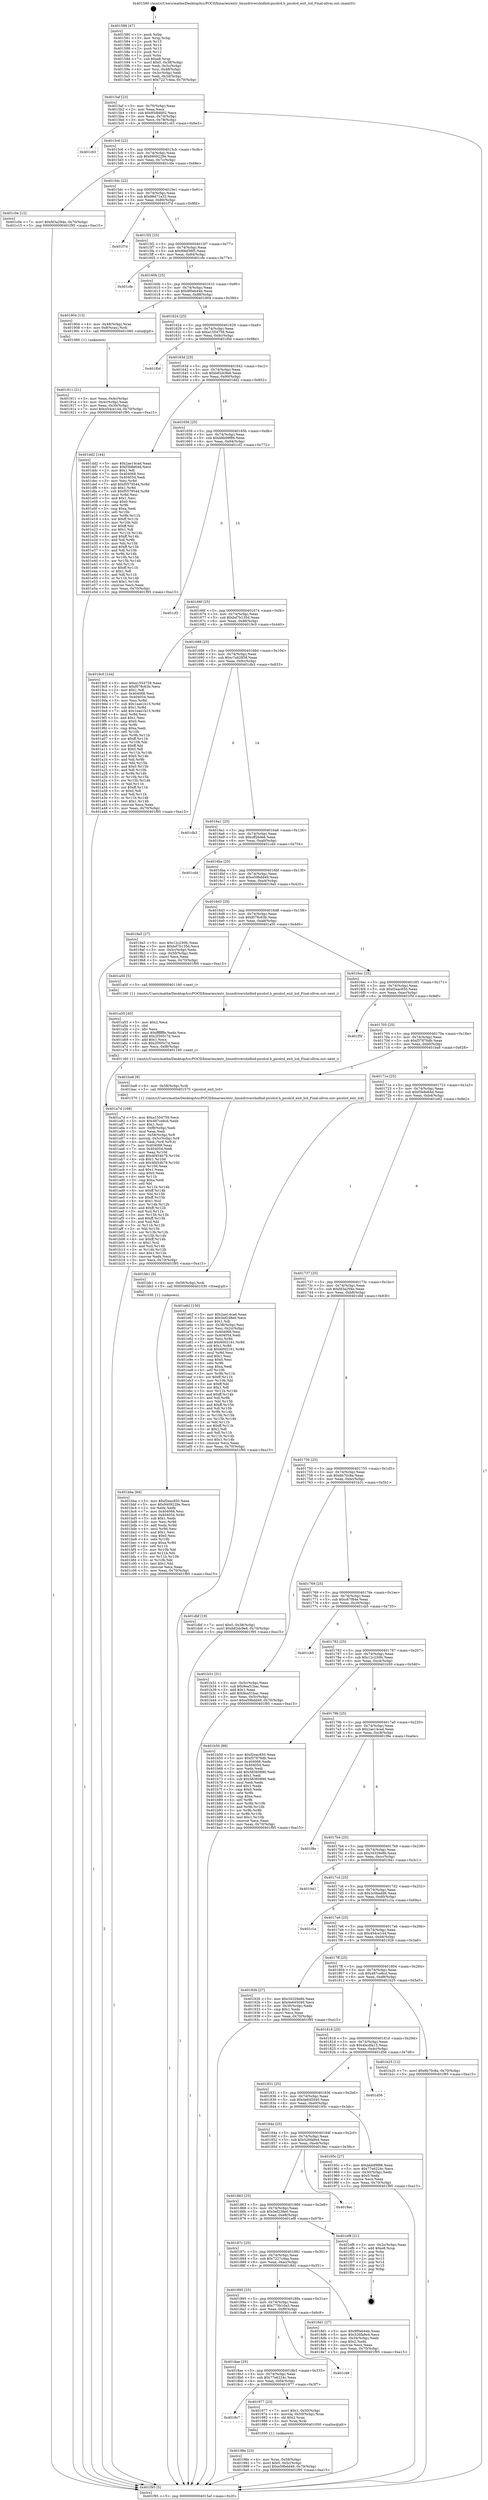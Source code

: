 digraph "0x401580" {
  label = "0x401580 (/mnt/c/Users/mathe/Desktop/tcc/POCII/binaries/extr_linuxdrivershidhid-picolcd.h_picolcd_exit_lcd_Final-ollvm.out::main(0))"
  labelloc = "t"
  node[shape=record]

  Entry [label="",width=0.3,height=0.3,shape=circle,fillcolor=black,style=filled]
  "0x4015af" [label="{
     0x4015af [23]\l
     | [instrs]\l
     &nbsp;&nbsp;0x4015af \<+3\>: mov -0x70(%rbp),%eax\l
     &nbsp;&nbsp;0x4015b2 \<+2\>: mov %eax,%ecx\l
     &nbsp;&nbsp;0x4015b4 \<+6\>: sub $0x85dbfd02,%ecx\l
     &nbsp;&nbsp;0x4015ba \<+3\>: mov %eax,-0x74(%rbp)\l
     &nbsp;&nbsp;0x4015bd \<+3\>: mov %ecx,-0x78(%rbp)\l
     &nbsp;&nbsp;0x4015c0 \<+6\>: je 0000000000401c63 \<main+0x6e3\>\l
  }"]
  "0x401c63" [label="{
     0x401c63\l
  }", style=dashed]
  "0x4015c6" [label="{
     0x4015c6 [22]\l
     | [instrs]\l
     &nbsp;&nbsp;0x4015c6 \<+5\>: jmp 00000000004015cb \<main+0x4b\>\l
     &nbsp;&nbsp;0x4015cb \<+3\>: mov -0x74(%rbp),%eax\l
     &nbsp;&nbsp;0x4015ce \<+5\>: sub $0x9409229e,%eax\l
     &nbsp;&nbsp;0x4015d3 \<+3\>: mov %eax,-0x7c(%rbp)\l
     &nbsp;&nbsp;0x4015d6 \<+6\>: je 0000000000401c0e \<main+0x68e\>\l
  }"]
  Exit [label="",width=0.3,height=0.3,shape=circle,fillcolor=black,style=filled,peripheries=2]
  "0x401c0e" [label="{
     0x401c0e [12]\l
     | [instrs]\l
     &nbsp;&nbsp;0x401c0e \<+7\>: movl $0xfd3a294e,-0x70(%rbp)\l
     &nbsp;&nbsp;0x401c15 \<+5\>: jmp 0000000000401f95 \<main+0xa15\>\l
  }"]
  "0x4015dc" [label="{
     0x4015dc [22]\l
     | [instrs]\l
     &nbsp;&nbsp;0x4015dc \<+5\>: jmp 00000000004015e1 \<main+0x61\>\l
     &nbsp;&nbsp;0x4015e1 \<+3\>: mov -0x74(%rbp),%eax\l
     &nbsp;&nbsp;0x4015e4 \<+5\>: sub $0x98d71a33,%eax\l
     &nbsp;&nbsp;0x4015e9 \<+3\>: mov %eax,-0x80(%rbp)\l
     &nbsp;&nbsp;0x4015ec \<+6\>: je 0000000000401f7d \<main+0x9fd\>\l
  }"]
  "0x401bba" [label="{
     0x401bba [84]\l
     | [instrs]\l
     &nbsp;&nbsp;0x401bba \<+5\>: mov $0xf2eac850,%eax\l
     &nbsp;&nbsp;0x401bbf \<+5\>: mov $0x9409229e,%ecx\l
     &nbsp;&nbsp;0x401bc4 \<+2\>: xor %edx,%edx\l
     &nbsp;&nbsp;0x401bc6 \<+7\>: mov 0x404068,%esi\l
     &nbsp;&nbsp;0x401bcd \<+8\>: mov 0x404054,%r8d\l
     &nbsp;&nbsp;0x401bd5 \<+3\>: sub $0x1,%edx\l
     &nbsp;&nbsp;0x401bd8 \<+3\>: mov %esi,%r9d\l
     &nbsp;&nbsp;0x401bdb \<+3\>: add %edx,%r9d\l
     &nbsp;&nbsp;0x401bde \<+4\>: imul %r9d,%esi\l
     &nbsp;&nbsp;0x401be2 \<+3\>: and $0x1,%esi\l
     &nbsp;&nbsp;0x401be5 \<+3\>: cmp $0x0,%esi\l
     &nbsp;&nbsp;0x401be8 \<+4\>: sete %r10b\l
     &nbsp;&nbsp;0x401bec \<+4\>: cmp $0xa,%r8d\l
     &nbsp;&nbsp;0x401bf0 \<+4\>: setl %r11b\l
     &nbsp;&nbsp;0x401bf4 \<+3\>: mov %r10b,%bl\l
     &nbsp;&nbsp;0x401bf7 \<+3\>: and %r11b,%bl\l
     &nbsp;&nbsp;0x401bfa \<+3\>: xor %r11b,%r10b\l
     &nbsp;&nbsp;0x401bfd \<+3\>: or %r10b,%bl\l
     &nbsp;&nbsp;0x401c00 \<+3\>: test $0x1,%bl\l
     &nbsp;&nbsp;0x401c03 \<+3\>: cmovne %ecx,%eax\l
     &nbsp;&nbsp;0x401c06 \<+3\>: mov %eax,-0x70(%rbp)\l
     &nbsp;&nbsp;0x401c09 \<+5\>: jmp 0000000000401f95 \<main+0xa15\>\l
  }"]
  "0x401f7d" [label="{
     0x401f7d\l
  }", style=dashed]
  "0x4015f2" [label="{
     0x4015f2 [25]\l
     | [instrs]\l
     &nbsp;&nbsp;0x4015f2 \<+5\>: jmp 00000000004015f7 \<main+0x77\>\l
     &nbsp;&nbsp;0x4015f7 \<+3\>: mov -0x74(%rbp),%eax\l
     &nbsp;&nbsp;0x4015fa \<+5\>: sub $0x99ef36f5,%eax\l
     &nbsp;&nbsp;0x4015ff \<+6\>: mov %eax,-0x84(%rbp)\l
     &nbsp;&nbsp;0x401605 \<+6\>: je 0000000000401cfe \<main+0x77e\>\l
  }"]
  "0x401bb1" [label="{
     0x401bb1 [9]\l
     | [instrs]\l
     &nbsp;&nbsp;0x401bb1 \<+4\>: mov -0x58(%rbp),%rdi\l
     &nbsp;&nbsp;0x401bb5 \<+5\>: call 0000000000401030 \<free@plt\>\l
     | [calls]\l
     &nbsp;&nbsp;0x401030 \{1\} (unknown)\l
  }"]
  "0x401cfe" [label="{
     0x401cfe\l
  }", style=dashed]
  "0x40160b" [label="{
     0x40160b [25]\l
     | [instrs]\l
     &nbsp;&nbsp;0x40160b \<+5\>: jmp 0000000000401610 \<main+0x90\>\l
     &nbsp;&nbsp;0x401610 \<+3\>: mov -0x74(%rbp),%eax\l
     &nbsp;&nbsp;0x401613 \<+5\>: sub $0x9f0eb44b,%eax\l
     &nbsp;&nbsp;0x401618 \<+6\>: mov %eax,-0x88(%rbp)\l
     &nbsp;&nbsp;0x40161e \<+6\>: je 0000000000401904 \<main+0x384\>\l
  }"]
  "0x401a7d" [label="{
     0x401a7d [168]\l
     | [instrs]\l
     &nbsp;&nbsp;0x401a7d \<+5\>: mov $0xa1554759,%ecx\l
     &nbsp;&nbsp;0x401a82 \<+5\>: mov $0x487ce8cd,%edx\l
     &nbsp;&nbsp;0x401a87 \<+3\>: mov $0x1,%sil\l
     &nbsp;&nbsp;0x401a8a \<+6\>: mov -0xf8(%rbp),%edi\l
     &nbsp;&nbsp;0x401a90 \<+3\>: imul %eax,%edi\l
     &nbsp;&nbsp;0x401a93 \<+4\>: mov -0x58(%rbp),%r8\l
     &nbsp;&nbsp;0x401a97 \<+4\>: movslq -0x5c(%rbp),%r9\l
     &nbsp;&nbsp;0x401a9b \<+4\>: mov %edi,(%r8,%r9,4)\l
     &nbsp;&nbsp;0x401a9f \<+7\>: mov 0x404068,%eax\l
     &nbsp;&nbsp;0x401aa6 \<+7\>: mov 0x404054,%edi\l
     &nbsp;&nbsp;0x401aad \<+3\>: mov %eax,%r10d\l
     &nbsp;&nbsp;0x401ab0 \<+7\>: add $0x4f454b79,%r10d\l
     &nbsp;&nbsp;0x401ab7 \<+4\>: sub $0x1,%r10d\l
     &nbsp;&nbsp;0x401abb \<+7\>: sub $0x4f454b79,%r10d\l
     &nbsp;&nbsp;0x401ac2 \<+4\>: imul %r10d,%eax\l
     &nbsp;&nbsp;0x401ac6 \<+3\>: and $0x1,%eax\l
     &nbsp;&nbsp;0x401ac9 \<+3\>: cmp $0x0,%eax\l
     &nbsp;&nbsp;0x401acc \<+4\>: sete %r11b\l
     &nbsp;&nbsp;0x401ad0 \<+3\>: cmp $0xa,%edi\l
     &nbsp;&nbsp;0x401ad3 \<+3\>: setl %bl\l
     &nbsp;&nbsp;0x401ad6 \<+3\>: mov %r11b,%r14b\l
     &nbsp;&nbsp;0x401ad9 \<+4\>: xor $0xff,%r14b\l
     &nbsp;&nbsp;0x401add \<+3\>: mov %bl,%r15b\l
     &nbsp;&nbsp;0x401ae0 \<+4\>: xor $0xff,%r15b\l
     &nbsp;&nbsp;0x401ae4 \<+4\>: xor $0x1,%sil\l
     &nbsp;&nbsp;0x401ae8 \<+3\>: mov %r14b,%r12b\l
     &nbsp;&nbsp;0x401aeb \<+4\>: and $0xff,%r12b\l
     &nbsp;&nbsp;0x401aef \<+3\>: and %sil,%r11b\l
     &nbsp;&nbsp;0x401af2 \<+3\>: mov %r15b,%r13b\l
     &nbsp;&nbsp;0x401af5 \<+4\>: and $0xff,%r13b\l
     &nbsp;&nbsp;0x401af9 \<+3\>: and %sil,%bl\l
     &nbsp;&nbsp;0x401afc \<+3\>: or %r11b,%r12b\l
     &nbsp;&nbsp;0x401aff \<+3\>: or %bl,%r13b\l
     &nbsp;&nbsp;0x401b02 \<+3\>: xor %r13b,%r12b\l
     &nbsp;&nbsp;0x401b05 \<+3\>: or %r15b,%r14b\l
     &nbsp;&nbsp;0x401b08 \<+4\>: xor $0xff,%r14b\l
     &nbsp;&nbsp;0x401b0c \<+4\>: or $0x1,%sil\l
     &nbsp;&nbsp;0x401b10 \<+3\>: and %sil,%r14b\l
     &nbsp;&nbsp;0x401b13 \<+3\>: or %r14b,%r12b\l
     &nbsp;&nbsp;0x401b16 \<+4\>: test $0x1,%r12b\l
     &nbsp;&nbsp;0x401b1a \<+3\>: cmovne %edx,%ecx\l
     &nbsp;&nbsp;0x401b1d \<+3\>: mov %ecx,-0x70(%rbp)\l
     &nbsp;&nbsp;0x401b20 \<+5\>: jmp 0000000000401f95 \<main+0xa15\>\l
  }"]
  "0x401904" [label="{
     0x401904 [13]\l
     | [instrs]\l
     &nbsp;&nbsp;0x401904 \<+4\>: mov -0x48(%rbp),%rax\l
     &nbsp;&nbsp;0x401908 \<+4\>: mov 0x8(%rax),%rdi\l
     &nbsp;&nbsp;0x40190c \<+5\>: call 0000000000401060 \<atoi@plt\>\l
     | [calls]\l
     &nbsp;&nbsp;0x401060 \{1\} (unknown)\l
  }"]
  "0x401624" [label="{
     0x401624 [25]\l
     | [instrs]\l
     &nbsp;&nbsp;0x401624 \<+5\>: jmp 0000000000401629 \<main+0xa9\>\l
     &nbsp;&nbsp;0x401629 \<+3\>: mov -0x74(%rbp),%eax\l
     &nbsp;&nbsp;0x40162c \<+5\>: sub $0xa1554759,%eax\l
     &nbsp;&nbsp;0x401631 \<+6\>: mov %eax,-0x8c(%rbp)\l
     &nbsp;&nbsp;0x401637 \<+6\>: je 0000000000401f0d \<main+0x98d\>\l
  }"]
  "0x401a55" [label="{
     0x401a55 [40]\l
     | [instrs]\l
     &nbsp;&nbsp;0x401a55 \<+5\>: mov $0x2,%ecx\l
     &nbsp;&nbsp;0x401a5a \<+1\>: cltd\l
     &nbsp;&nbsp;0x401a5b \<+2\>: idiv %ecx\l
     &nbsp;&nbsp;0x401a5d \<+6\>: imul $0xfffffffe,%edx,%ecx\l
     &nbsp;&nbsp;0x401a63 \<+6\>: add $0x2f305c7d,%ecx\l
     &nbsp;&nbsp;0x401a69 \<+3\>: add $0x1,%ecx\l
     &nbsp;&nbsp;0x401a6c \<+6\>: sub $0x2f305c7d,%ecx\l
     &nbsp;&nbsp;0x401a72 \<+6\>: mov %ecx,-0xf8(%rbp)\l
     &nbsp;&nbsp;0x401a78 \<+5\>: call 0000000000401160 \<next_i\>\l
     | [calls]\l
     &nbsp;&nbsp;0x401160 \{1\} (/mnt/c/Users/mathe/Desktop/tcc/POCII/binaries/extr_linuxdrivershidhid-picolcd.h_picolcd_exit_lcd_Final-ollvm.out::next_i)\l
  }"]
  "0x401f0d" [label="{
     0x401f0d\l
  }", style=dashed]
  "0x40163d" [label="{
     0x40163d [25]\l
     | [instrs]\l
     &nbsp;&nbsp;0x40163d \<+5\>: jmp 0000000000401642 \<main+0xc2\>\l
     &nbsp;&nbsp;0x401642 \<+3\>: mov -0x74(%rbp),%eax\l
     &nbsp;&nbsp;0x401645 \<+5\>: sub $0xb82dc9e6,%eax\l
     &nbsp;&nbsp;0x40164a \<+6\>: mov %eax,-0x90(%rbp)\l
     &nbsp;&nbsp;0x401650 \<+6\>: je 0000000000401dd2 \<main+0x852\>\l
  }"]
  "0x40198e" [label="{
     0x40198e [23]\l
     | [instrs]\l
     &nbsp;&nbsp;0x40198e \<+4\>: mov %rax,-0x58(%rbp)\l
     &nbsp;&nbsp;0x401992 \<+7\>: movl $0x0,-0x5c(%rbp)\l
     &nbsp;&nbsp;0x401999 \<+7\>: movl $0xe59bdd49,-0x70(%rbp)\l
     &nbsp;&nbsp;0x4019a0 \<+5\>: jmp 0000000000401f95 \<main+0xa15\>\l
  }"]
  "0x401dd2" [label="{
     0x401dd2 [144]\l
     | [instrs]\l
     &nbsp;&nbsp;0x401dd2 \<+5\>: mov $0x2ae14cad,%eax\l
     &nbsp;&nbsp;0x401dd7 \<+5\>: mov $0xf3b8e64d,%ecx\l
     &nbsp;&nbsp;0x401ddc \<+2\>: mov $0x1,%dl\l
     &nbsp;&nbsp;0x401dde \<+7\>: mov 0x404068,%esi\l
     &nbsp;&nbsp;0x401de5 \<+7\>: mov 0x404054,%edi\l
     &nbsp;&nbsp;0x401dec \<+3\>: mov %esi,%r8d\l
     &nbsp;&nbsp;0x401def \<+7\>: add $0xf5579544,%r8d\l
     &nbsp;&nbsp;0x401df6 \<+4\>: sub $0x1,%r8d\l
     &nbsp;&nbsp;0x401dfa \<+7\>: sub $0xf5579544,%r8d\l
     &nbsp;&nbsp;0x401e01 \<+4\>: imul %r8d,%esi\l
     &nbsp;&nbsp;0x401e05 \<+3\>: and $0x1,%esi\l
     &nbsp;&nbsp;0x401e08 \<+3\>: cmp $0x0,%esi\l
     &nbsp;&nbsp;0x401e0b \<+4\>: sete %r9b\l
     &nbsp;&nbsp;0x401e0f \<+3\>: cmp $0xa,%edi\l
     &nbsp;&nbsp;0x401e12 \<+4\>: setl %r10b\l
     &nbsp;&nbsp;0x401e16 \<+3\>: mov %r9b,%r11b\l
     &nbsp;&nbsp;0x401e19 \<+4\>: xor $0xff,%r11b\l
     &nbsp;&nbsp;0x401e1d \<+3\>: mov %r10b,%bl\l
     &nbsp;&nbsp;0x401e20 \<+3\>: xor $0xff,%bl\l
     &nbsp;&nbsp;0x401e23 \<+3\>: xor $0x1,%dl\l
     &nbsp;&nbsp;0x401e26 \<+3\>: mov %r11b,%r14b\l
     &nbsp;&nbsp;0x401e29 \<+4\>: and $0xff,%r14b\l
     &nbsp;&nbsp;0x401e2d \<+3\>: and %dl,%r9b\l
     &nbsp;&nbsp;0x401e30 \<+3\>: mov %bl,%r15b\l
     &nbsp;&nbsp;0x401e33 \<+4\>: and $0xff,%r15b\l
     &nbsp;&nbsp;0x401e37 \<+3\>: and %dl,%r10b\l
     &nbsp;&nbsp;0x401e3a \<+3\>: or %r9b,%r14b\l
     &nbsp;&nbsp;0x401e3d \<+3\>: or %r10b,%r15b\l
     &nbsp;&nbsp;0x401e40 \<+3\>: xor %r15b,%r14b\l
     &nbsp;&nbsp;0x401e43 \<+3\>: or %bl,%r11b\l
     &nbsp;&nbsp;0x401e46 \<+4\>: xor $0xff,%r11b\l
     &nbsp;&nbsp;0x401e4a \<+3\>: or $0x1,%dl\l
     &nbsp;&nbsp;0x401e4d \<+3\>: and %dl,%r11b\l
     &nbsp;&nbsp;0x401e50 \<+3\>: or %r11b,%r14b\l
     &nbsp;&nbsp;0x401e53 \<+4\>: test $0x1,%r14b\l
     &nbsp;&nbsp;0x401e57 \<+3\>: cmovne %ecx,%eax\l
     &nbsp;&nbsp;0x401e5a \<+3\>: mov %eax,-0x70(%rbp)\l
     &nbsp;&nbsp;0x401e5d \<+5\>: jmp 0000000000401f95 \<main+0xa15\>\l
  }"]
  "0x401656" [label="{
     0x401656 [25]\l
     | [instrs]\l
     &nbsp;&nbsp;0x401656 \<+5\>: jmp 000000000040165b \<main+0xdb\>\l
     &nbsp;&nbsp;0x40165b \<+3\>: mov -0x74(%rbp),%eax\l
     &nbsp;&nbsp;0x40165e \<+5\>: sub $0xbbb99f86,%eax\l
     &nbsp;&nbsp;0x401663 \<+6\>: mov %eax,-0x94(%rbp)\l
     &nbsp;&nbsp;0x401669 \<+6\>: je 0000000000401cf2 \<main+0x772\>\l
  }"]
  "0x4018c7" [label="{
     0x4018c7\l
  }", style=dashed]
  "0x401cf2" [label="{
     0x401cf2\l
  }", style=dashed]
  "0x40166f" [label="{
     0x40166f [25]\l
     | [instrs]\l
     &nbsp;&nbsp;0x40166f \<+5\>: jmp 0000000000401674 \<main+0xf4\>\l
     &nbsp;&nbsp;0x401674 \<+3\>: mov -0x74(%rbp),%eax\l
     &nbsp;&nbsp;0x401677 \<+5\>: sub $0xbd7b135d,%eax\l
     &nbsp;&nbsp;0x40167c \<+6\>: mov %eax,-0x98(%rbp)\l
     &nbsp;&nbsp;0x401682 \<+6\>: je 00000000004019c0 \<main+0x440\>\l
  }"]
  "0x401977" [label="{
     0x401977 [23]\l
     | [instrs]\l
     &nbsp;&nbsp;0x401977 \<+7\>: movl $0x1,-0x50(%rbp)\l
     &nbsp;&nbsp;0x40197e \<+4\>: movslq -0x50(%rbp),%rax\l
     &nbsp;&nbsp;0x401982 \<+4\>: shl $0x2,%rax\l
     &nbsp;&nbsp;0x401986 \<+3\>: mov %rax,%rdi\l
     &nbsp;&nbsp;0x401989 \<+5\>: call 0000000000401050 \<malloc@plt\>\l
     | [calls]\l
     &nbsp;&nbsp;0x401050 \{1\} (unknown)\l
  }"]
  "0x4019c0" [label="{
     0x4019c0 [144]\l
     | [instrs]\l
     &nbsp;&nbsp;0x4019c0 \<+5\>: mov $0xa1554759,%eax\l
     &nbsp;&nbsp;0x4019c5 \<+5\>: mov $0xf078c63b,%ecx\l
     &nbsp;&nbsp;0x4019ca \<+2\>: mov $0x1,%dl\l
     &nbsp;&nbsp;0x4019cc \<+7\>: mov 0x404068,%esi\l
     &nbsp;&nbsp;0x4019d3 \<+7\>: mov 0x404054,%edi\l
     &nbsp;&nbsp;0x4019da \<+3\>: mov %esi,%r8d\l
     &nbsp;&nbsp;0x4019dd \<+7\>: sub $0x1eae1b15,%r8d\l
     &nbsp;&nbsp;0x4019e4 \<+4\>: sub $0x1,%r8d\l
     &nbsp;&nbsp;0x4019e8 \<+7\>: add $0x1eae1b15,%r8d\l
     &nbsp;&nbsp;0x4019ef \<+4\>: imul %r8d,%esi\l
     &nbsp;&nbsp;0x4019f3 \<+3\>: and $0x1,%esi\l
     &nbsp;&nbsp;0x4019f6 \<+3\>: cmp $0x0,%esi\l
     &nbsp;&nbsp;0x4019f9 \<+4\>: sete %r9b\l
     &nbsp;&nbsp;0x4019fd \<+3\>: cmp $0xa,%edi\l
     &nbsp;&nbsp;0x401a00 \<+4\>: setl %r10b\l
     &nbsp;&nbsp;0x401a04 \<+3\>: mov %r9b,%r11b\l
     &nbsp;&nbsp;0x401a07 \<+4\>: xor $0xff,%r11b\l
     &nbsp;&nbsp;0x401a0b \<+3\>: mov %r10b,%bl\l
     &nbsp;&nbsp;0x401a0e \<+3\>: xor $0xff,%bl\l
     &nbsp;&nbsp;0x401a11 \<+3\>: xor $0x0,%dl\l
     &nbsp;&nbsp;0x401a14 \<+3\>: mov %r11b,%r14b\l
     &nbsp;&nbsp;0x401a17 \<+4\>: and $0x0,%r14b\l
     &nbsp;&nbsp;0x401a1b \<+3\>: and %dl,%r9b\l
     &nbsp;&nbsp;0x401a1e \<+3\>: mov %bl,%r15b\l
     &nbsp;&nbsp;0x401a21 \<+4\>: and $0x0,%r15b\l
     &nbsp;&nbsp;0x401a25 \<+3\>: and %dl,%r10b\l
     &nbsp;&nbsp;0x401a28 \<+3\>: or %r9b,%r14b\l
     &nbsp;&nbsp;0x401a2b \<+3\>: or %r10b,%r15b\l
     &nbsp;&nbsp;0x401a2e \<+3\>: xor %r15b,%r14b\l
     &nbsp;&nbsp;0x401a31 \<+3\>: or %bl,%r11b\l
     &nbsp;&nbsp;0x401a34 \<+4\>: xor $0xff,%r11b\l
     &nbsp;&nbsp;0x401a38 \<+3\>: or $0x0,%dl\l
     &nbsp;&nbsp;0x401a3b \<+3\>: and %dl,%r11b\l
     &nbsp;&nbsp;0x401a3e \<+3\>: or %r11b,%r14b\l
     &nbsp;&nbsp;0x401a41 \<+4\>: test $0x1,%r14b\l
     &nbsp;&nbsp;0x401a45 \<+3\>: cmovne %ecx,%eax\l
     &nbsp;&nbsp;0x401a48 \<+3\>: mov %eax,-0x70(%rbp)\l
     &nbsp;&nbsp;0x401a4b \<+5\>: jmp 0000000000401f95 \<main+0xa15\>\l
  }"]
  "0x401688" [label="{
     0x401688 [25]\l
     | [instrs]\l
     &nbsp;&nbsp;0x401688 \<+5\>: jmp 000000000040168d \<main+0x10d\>\l
     &nbsp;&nbsp;0x40168d \<+3\>: mov -0x74(%rbp),%eax\l
     &nbsp;&nbsp;0x401690 \<+5\>: sub $0xc7a62858,%eax\l
     &nbsp;&nbsp;0x401695 \<+6\>: mov %eax,-0x9c(%rbp)\l
     &nbsp;&nbsp;0x40169b \<+6\>: je 0000000000401db3 \<main+0x833\>\l
  }"]
  "0x4018ae" [label="{
     0x4018ae [25]\l
     | [instrs]\l
     &nbsp;&nbsp;0x4018ae \<+5\>: jmp 00000000004018b3 \<main+0x333\>\l
     &nbsp;&nbsp;0x4018b3 \<+3\>: mov -0x74(%rbp),%eax\l
     &nbsp;&nbsp;0x4018b6 \<+5\>: sub $0x77e6224c,%eax\l
     &nbsp;&nbsp;0x4018bb \<+6\>: mov %eax,-0xf4(%rbp)\l
     &nbsp;&nbsp;0x4018c1 \<+6\>: je 0000000000401977 \<main+0x3f7\>\l
  }"]
  "0x401db3" [label="{
     0x401db3\l
  }", style=dashed]
  "0x4016a1" [label="{
     0x4016a1 [25]\l
     | [instrs]\l
     &nbsp;&nbsp;0x4016a1 \<+5\>: jmp 00000000004016a6 \<main+0x126\>\l
     &nbsp;&nbsp;0x4016a6 \<+3\>: mov -0x74(%rbp),%eax\l
     &nbsp;&nbsp;0x4016a9 \<+5\>: sub $0xcff26de6,%eax\l
     &nbsp;&nbsp;0x4016ae \<+6\>: mov %eax,-0xa0(%rbp)\l
     &nbsp;&nbsp;0x4016b4 \<+6\>: je 0000000000401cd4 \<main+0x754\>\l
  }"]
  "0x401c48" [label="{
     0x401c48\l
  }", style=dashed]
  "0x401cd4" [label="{
     0x401cd4\l
  }", style=dashed]
  "0x4016ba" [label="{
     0x4016ba [25]\l
     | [instrs]\l
     &nbsp;&nbsp;0x4016ba \<+5\>: jmp 00000000004016bf \<main+0x13f\>\l
     &nbsp;&nbsp;0x4016bf \<+3\>: mov -0x74(%rbp),%eax\l
     &nbsp;&nbsp;0x4016c2 \<+5\>: sub $0xe59bdd49,%eax\l
     &nbsp;&nbsp;0x4016c7 \<+6\>: mov %eax,-0xa4(%rbp)\l
     &nbsp;&nbsp;0x4016cd \<+6\>: je 00000000004019a5 \<main+0x425\>\l
  }"]
  "0x401911" [label="{
     0x401911 [21]\l
     | [instrs]\l
     &nbsp;&nbsp;0x401911 \<+3\>: mov %eax,-0x4c(%rbp)\l
     &nbsp;&nbsp;0x401914 \<+3\>: mov -0x4c(%rbp),%eax\l
     &nbsp;&nbsp;0x401917 \<+3\>: mov %eax,-0x30(%rbp)\l
     &nbsp;&nbsp;0x40191a \<+7\>: movl $0x454ce144,-0x70(%rbp)\l
     &nbsp;&nbsp;0x401921 \<+5\>: jmp 0000000000401f95 \<main+0xa15\>\l
  }"]
  "0x4019a5" [label="{
     0x4019a5 [27]\l
     | [instrs]\l
     &nbsp;&nbsp;0x4019a5 \<+5\>: mov $0x12c230fc,%eax\l
     &nbsp;&nbsp;0x4019aa \<+5\>: mov $0xbd7b135d,%ecx\l
     &nbsp;&nbsp;0x4019af \<+3\>: mov -0x5c(%rbp),%edx\l
     &nbsp;&nbsp;0x4019b2 \<+3\>: cmp -0x50(%rbp),%edx\l
     &nbsp;&nbsp;0x4019b5 \<+3\>: cmovl %ecx,%eax\l
     &nbsp;&nbsp;0x4019b8 \<+3\>: mov %eax,-0x70(%rbp)\l
     &nbsp;&nbsp;0x4019bb \<+5\>: jmp 0000000000401f95 \<main+0xa15\>\l
  }"]
  "0x4016d3" [label="{
     0x4016d3 [25]\l
     | [instrs]\l
     &nbsp;&nbsp;0x4016d3 \<+5\>: jmp 00000000004016d8 \<main+0x158\>\l
     &nbsp;&nbsp;0x4016d8 \<+3\>: mov -0x74(%rbp),%eax\l
     &nbsp;&nbsp;0x4016db \<+5\>: sub $0xf078c63b,%eax\l
     &nbsp;&nbsp;0x4016e0 \<+6\>: mov %eax,-0xa8(%rbp)\l
     &nbsp;&nbsp;0x4016e6 \<+6\>: je 0000000000401a50 \<main+0x4d0\>\l
  }"]
  "0x401580" [label="{
     0x401580 [47]\l
     | [instrs]\l
     &nbsp;&nbsp;0x401580 \<+1\>: push %rbp\l
     &nbsp;&nbsp;0x401581 \<+3\>: mov %rsp,%rbp\l
     &nbsp;&nbsp;0x401584 \<+2\>: push %r15\l
     &nbsp;&nbsp;0x401586 \<+2\>: push %r14\l
     &nbsp;&nbsp;0x401588 \<+2\>: push %r13\l
     &nbsp;&nbsp;0x40158a \<+2\>: push %r12\l
     &nbsp;&nbsp;0x40158c \<+1\>: push %rbx\l
     &nbsp;&nbsp;0x40158d \<+7\>: sub $0xe8,%rsp\l
     &nbsp;&nbsp;0x401594 \<+7\>: movl $0x0,-0x38(%rbp)\l
     &nbsp;&nbsp;0x40159b \<+3\>: mov %edi,-0x3c(%rbp)\l
     &nbsp;&nbsp;0x40159e \<+4\>: mov %rsi,-0x48(%rbp)\l
     &nbsp;&nbsp;0x4015a2 \<+3\>: mov -0x3c(%rbp),%edi\l
     &nbsp;&nbsp;0x4015a5 \<+3\>: mov %edi,-0x34(%rbp)\l
     &nbsp;&nbsp;0x4015a8 \<+7\>: movl $0x7227c4ea,-0x70(%rbp)\l
  }"]
  "0x401a50" [label="{
     0x401a50 [5]\l
     | [instrs]\l
     &nbsp;&nbsp;0x401a50 \<+5\>: call 0000000000401160 \<next_i\>\l
     | [calls]\l
     &nbsp;&nbsp;0x401160 \{1\} (/mnt/c/Users/mathe/Desktop/tcc/POCII/binaries/extr_linuxdrivershidhid-picolcd.h_picolcd_exit_lcd_Final-ollvm.out::next_i)\l
  }"]
  "0x4016ec" [label="{
     0x4016ec [25]\l
     | [instrs]\l
     &nbsp;&nbsp;0x4016ec \<+5\>: jmp 00000000004016f1 \<main+0x171\>\l
     &nbsp;&nbsp;0x4016f1 \<+3\>: mov -0x74(%rbp),%eax\l
     &nbsp;&nbsp;0x4016f4 \<+5\>: sub $0xf2eac850,%eax\l
     &nbsp;&nbsp;0x4016f9 \<+6\>: mov %eax,-0xac(%rbp)\l
     &nbsp;&nbsp;0x4016ff \<+6\>: je 0000000000401f5f \<main+0x9df\>\l
  }"]
  "0x401f95" [label="{
     0x401f95 [5]\l
     | [instrs]\l
     &nbsp;&nbsp;0x401f95 \<+5\>: jmp 00000000004015af \<main+0x2f\>\l
  }"]
  "0x401f5f" [label="{
     0x401f5f\l
  }", style=dashed]
  "0x401705" [label="{
     0x401705 [25]\l
     | [instrs]\l
     &nbsp;&nbsp;0x401705 \<+5\>: jmp 000000000040170a \<main+0x18a\>\l
     &nbsp;&nbsp;0x40170a \<+3\>: mov -0x74(%rbp),%eax\l
     &nbsp;&nbsp;0x40170d \<+5\>: sub $0xf37876db,%eax\l
     &nbsp;&nbsp;0x401712 \<+6\>: mov %eax,-0xb0(%rbp)\l
     &nbsp;&nbsp;0x401718 \<+6\>: je 0000000000401ba8 \<main+0x628\>\l
  }"]
  "0x401895" [label="{
     0x401895 [25]\l
     | [instrs]\l
     &nbsp;&nbsp;0x401895 \<+5\>: jmp 000000000040189a \<main+0x31a\>\l
     &nbsp;&nbsp;0x40189a \<+3\>: mov -0x74(%rbp),%eax\l
     &nbsp;&nbsp;0x40189d \<+5\>: sub $0x775b10a3,%eax\l
     &nbsp;&nbsp;0x4018a2 \<+6\>: mov %eax,-0xf0(%rbp)\l
     &nbsp;&nbsp;0x4018a8 \<+6\>: je 0000000000401c48 \<main+0x6c8\>\l
  }"]
  "0x401ba8" [label="{
     0x401ba8 [9]\l
     | [instrs]\l
     &nbsp;&nbsp;0x401ba8 \<+4\>: mov -0x58(%rbp),%rdi\l
     &nbsp;&nbsp;0x401bac \<+5\>: call 0000000000401570 \<picolcd_exit_lcd\>\l
     | [calls]\l
     &nbsp;&nbsp;0x401570 \{1\} (/mnt/c/Users/mathe/Desktop/tcc/POCII/binaries/extr_linuxdrivershidhid-picolcd.h_picolcd_exit_lcd_Final-ollvm.out::picolcd_exit_lcd)\l
  }"]
  "0x40171e" [label="{
     0x40171e [25]\l
     | [instrs]\l
     &nbsp;&nbsp;0x40171e \<+5\>: jmp 0000000000401723 \<main+0x1a3\>\l
     &nbsp;&nbsp;0x401723 \<+3\>: mov -0x74(%rbp),%eax\l
     &nbsp;&nbsp;0x401726 \<+5\>: sub $0xf3b8e64d,%eax\l
     &nbsp;&nbsp;0x40172b \<+6\>: mov %eax,-0xb4(%rbp)\l
     &nbsp;&nbsp;0x401731 \<+6\>: je 0000000000401e62 \<main+0x8e2\>\l
  }"]
  "0x4018d1" [label="{
     0x4018d1 [27]\l
     | [instrs]\l
     &nbsp;&nbsp;0x4018d1 \<+5\>: mov $0x9f0eb44b,%eax\l
     &nbsp;&nbsp;0x4018d6 \<+5\>: mov $0x526fa9e4,%ecx\l
     &nbsp;&nbsp;0x4018db \<+3\>: mov -0x34(%rbp),%edx\l
     &nbsp;&nbsp;0x4018de \<+3\>: cmp $0x2,%edx\l
     &nbsp;&nbsp;0x4018e1 \<+3\>: cmovne %ecx,%eax\l
     &nbsp;&nbsp;0x4018e4 \<+3\>: mov %eax,-0x70(%rbp)\l
     &nbsp;&nbsp;0x4018e7 \<+5\>: jmp 0000000000401f95 \<main+0xa15\>\l
  }"]
  "0x401e62" [label="{
     0x401e62 [150]\l
     | [instrs]\l
     &nbsp;&nbsp;0x401e62 \<+5\>: mov $0x2ae14cad,%eax\l
     &nbsp;&nbsp;0x401e67 \<+5\>: mov $0x5ef238e0,%ecx\l
     &nbsp;&nbsp;0x401e6c \<+2\>: mov $0x1,%dl\l
     &nbsp;&nbsp;0x401e6e \<+3\>: mov -0x38(%rbp),%esi\l
     &nbsp;&nbsp;0x401e71 \<+3\>: mov %esi,-0x2c(%rbp)\l
     &nbsp;&nbsp;0x401e74 \<+7\>: mov 0x404068,%esi\l
     &nbsp;&nbsp;0x401e7b \<+7\>: mov 0x404054,%edi\l
     &nbsp;&nbsp;0x401e82 \<+3\>: mov %esi,%r8d\l
     &nbsp;&nbsp;0x401e85 \<+7\>: add $0x6002161,%r8d\l
     &nbsp;&nbsp;0x401e8c \<+4\>: sub $0x1,%r8d\l
     &nbsp;&nbsp;0x401e90 \<+7\>: sub $0x6002161,%r8d\l
     &nbsp;&nbsp;0x401e97 \<+4\>: imul %r8d,%esi\l
     &nbsp;&nbsp;0x401e9b \<+3\>: and $0x1,%esi\l
     &nbsp;&nbsp;0x401e9e \<+3\>: cmp $0x0,%esi\l
     &nbsp;&nbsp;0x401ea1 \<+4\>: sete %r9b\l
     &nbsp;&nbsp;0x401ea5 \<+3\>: cmp $0xa,%edi\l
     &nbsp;&nbsp;0x401ea8 \<+4\>: setl %r10b\l
     &nbsp;&nbsp;0x401eac \<+3\>: mov %r9b,%r11b\l
     &nbsp;&nbsp;0x401eaf \<+4\>: xor $0xff,%r11b\l
     &nbsp;&nbsp;0x401eb3 \<+3\>: mov %r10b,%bl\l
     &nbsp;&nbsp;0x401eb6 \<+3\>: xor $0xff,%bl\l
     &nbsp;&nbsp;0x401eb9 \<+3\>: xor $0x1,%dl\l
     &nbsp;&nbsp;0x401ebc \<+3\>: mov %r11b,%r14b\l
     &nbsp;&nbsp;0x401ebf \<+4\>: and $0xff,%r14b\l
     &nbsp;&nbsp;0x401ec3 \<+3\>: and %dl,%r9b\l
     &nbsp;&nbsp;0x401ec6 \<+3\>: mov %bl,%r15b\l
     &nbsp;&nbsp;0x401ec9 \<+4\>: and $0xff,%r15b\l
     &nbsp;&nbsp;0x401ecd \<+3\>: and %dl,%r10b\l
     &nbsp;&nbsp;0x401ed0 \<+3\>: or %r9b,%r14b\l
     &nbsp;&nbsp;0x401ed3 \<+3\>: or %r10b,%r15b\l
     &nbsp;&nbsp;0x401ed6 \<+3\>: xor %r15b,%r14b\l
     &nbsp;&nbsp;0x401ed9 \<+3\>: or %bl,%r11b\l
     &nbsp;&nbsp;0x401edc \<+4\>: xor $0xff,%r11b\l
     &nbsp;&nbsp;0x401ee0 \<+3\>: or $0x1,%dl\l
     &nbsp;&nbsp;0x401ee3 \<+3\>: and %dl,%r11b\l
     &nbsp;&nbsp;0x401ee6 \<+3\>: or %r11b,%r14b\l
     &nbsp;&nbsp;0x401ee9 \<+4\>: test $0x1,%r14b\l
     &nbsp;&nbsp;0x401eed \<+3\>: cmovne %ecx,%eax\l
     &nbsp;&nbsp;0x401ef0 \<+3\>: mov %eax,-0x70(%rbp)\l
     &nbsp;&nbsp;0x401ef3 \<+5\>: jmp 0000000000401f95 \<main+0xa15\>\l
  }"]
  "0x401737" [label="{
     0x401737 [25]\l
     | [instrs]\l
     &nbsp;&nbsp;0x401737 \<+5\>: jmp 000000000040173c \<main+0x1bc\>\l
     &nbsp;&nbsp;0x40173c \<+3\>: mov -0x74(%rbp),%eax\l
     &nbsp;&nbsp;0x40173f \<+5\>: sub $0xfd3a294e,%eax\l
     &nbsp;&nbsp;0x401744 \<+6\>: mov %eax,-0xb8(%rbp)\l
     &nbsp;&nbsp;0x40174a \<+6\>: je 0000000000401dbf \<main+0x83f\>\l
  }"]
  "0x40187c" [label="{
     0x40187c [25]\l
     | [instrs]\l
     &nbsp;&nbsp;0x40187c \<+5\>: jmp 0000000000401881 \<main+0x301\>\l
     &nbsp;&nbsp;0x401881 \<+3\>: mov -0x74(%rbp),%eax\l
     &nbsp;&nbsp;0x401884 \<+5\>: sub $0x7227c4ea,%eax\l
     &nbsp;&nbsp;0x401889 \<+6\>: mov %eax,-0xec(%rbp)\l
     &nbsp;&nbsp;0x40188f \<+6\>: je 00000000004018d1 \<main+0x351\>\l
  }"]
  "0x401dbf" [label="{
     0x401dbf [19]\l
     | [instrs]\l
     &nbsp;&nbsp;0x401dbf \<+7\>: movl $0x0,-0x38(%rbp)\l
     &nbsp;&nbsp;0x401dc6 \<+7\>: movl $0xb82dc9e6,-0x70(%rbp)\l
     &nbsp;&nbsp;0x401dcd \<+5\>: jmp 0000000000401f95 \<main+0xa15\>\l
  }"]
  "0x401750" [label="{
     0x401750 [25]\l
     | [instrs]\l
     &nbsp;&nbsp;0x401750 \<+5\>: jmp 0000000000401755 \<main+0x1d5\>\l
     &nbsp;&nbsp;0x401755 \<+3\>: mov -0x74(%rbp),%eax\l
     &nbsp;&nbsp;0x401758 \<+5\>: sub $0x6b70c8a,%eax\l
     &nbsp;&nbsp;0x40175d \<+6\>: mov %eax,-0xbc(%rbp)\l
     &nbsp;&nbsp;0x401763 \<+6\>: je 0000000000401b31 \<main+0x5b1\>\l
  }"]
  "0x401ef8" [label="{
     0x401ef8 [21]\l
     | [instrs]\l
     &nbsp;&nbsp;0x401ef8 \<+3\>: mov -0x2c(%rbp),%eax\l
     &nbsp;&nbsp;0x401efb \<+7\>: add $0xe8,%rsp\l
     &nbsp;&nbsp;0x401f02 \<+1\>: pop %rbx\l
     &nbsp;&nbsp;0x401f03 \<+2\>: pop %r12\l
     &nbsp;&nbsp;0x401f05 \<+2\>: pop %r13\l
     &nbsp;&nbsp;0x401f07 \<+2\>: pop %r14\l
     &nbsp;&nbsp;0x401f09 \<+2\>: pop %r15\l
     &nbsp;&nbsp;0x401f0b \<+1\>: pop %rbp\l
     &nbsp;&nbsp;0x401f0c \<+1\>: ret\l
  }"]
  "0x401b31" [label="{
     0x401b31 [31]\l
     | [instrs]\l
     &nbsp;&nbsp;0x401b31 \<+3\>: mov -0x5c(%rbp),%eax\l
     &nbsp;&nbsp;0x401b34 \<+5\>: sub $0x9ea51bac,%eax\l
     &nbsp;&nbsp;0x401b39 \<+3\>: add $0x1,%eax\l
     &nbsp;&nbsp;0x401b3c \<+5\>: add $0x9ea51bac,%eax\l
     &nbsp;&nbsp;0x401b41 \<+3\>: mov %eax,-0x5c(%rbp)\l
     &nbsp;&nbsp;0x401b44 \<+7\>: movl $0xe59bdd49,-0x70(%rbp)\l
     &nbsp;&nbsp;0x401b4b \<+5\>: jmp 0000000000401f95 \<main+0xa15\>\l
  }"]
  "0x401769" [label="{
     0x401769 [25]\l
     | [instrs]\l
     &nbsp;&nbsp;0x401769 \<+5\>: jmp 000000000040176e \<main+0x1ee\>\l
     &nbsp;&nbsp;0x40176e \<+3\>: mov -0x74(%rbp),%eax\l
     &nbsp;&nbsp;0x401771 \<+5\>: sub $0xc67f84e,%eax\l
     &nbsp;&nbsp;0x401776 \<+6\>: mov %eax,-0xc0(%rbp)\l
     &nbsp;&nbsp;0x40177c \<+6\>: je 0000000000401cb5 \<main+0x735\>\l
  }"]
  "0x401863" [label="{
     0x401863 [25]\l
     | [instrs]\l
     &nbsp;&nbsp;0x401863 \<+5\>: jmp 0000000000401868 \<main+0x2e8\>\l
     &nbsp;&nbsp;0x401868 \<+3\>: mov -0x74(%rbp),%eax\l
     &nbsp;&nbsp;0x40186b \<+5\>: sub $0x5ef238e0,%eax\l
     &nbsp;&nbsp;0x401870 \<+6\>: mov %eax,-0xe8(%rbp)\l
     &nbsp;&nbsp;0x401876 \<+6\>: je 0000000000401ef8 \<main+0x978\>\l
  }"]
  "0x401cb5" [label="{
     0x401cb5\l
  }", style=dashed]
  "0x401782" [label="{
     0x401782 [25]\l
     | [instrs]\l
     &nbsp;&nbsp;0x401782 \<+5\>: jmp 0000000000401787 \<main+0x207\>\l
     &nbsp;&nbsp;0x401787 \<+3\>: mov -0x74(%rbp),%eax\l
     &nbsp;&nbsp;0x40178a \<+5\>: sub $0x12c230fc,%eax\l
     &nbsp;&nbsp;0x40178f \<+6\>: mov %eax,-0xc4(%rbp)\l
     &nbsp;&nbsp;0x401795 \<+6\>: je 0000000000401b50 \<main+0x5d0\>\l
  }"]
  "0x4018ec" [label="{
     0x4018ec\l
  }", style=dashed]
  "0x401b50" [label="{
     0x401b50 [88]\l
     | [instrs]\l
     &nbsp;&nbsp;0x401b50 \<+5\>: mov $0xf2eac850,%eax\l
     &nbsp;&nbsp;0x401b55 \<+5\>: mov $0xf37876db,%ecx\l
     &nbsp;&nbsp;0x401b5a \<+7\>: mov 0x404068,%edx\l
     &nbsp;&nbsp;0x401b61 \<+7\>: mov 0x404054,%esi\l
     &nbsp;&nbsp;0x401b68 \<+2\>: mov %edx,%edi\l
     &nbsp;&nbsp;0x401b6a \<+6\>: add $0x58360890,%edi\l
     &nbsp;&nbsp;0x401b70 \<+3\>: sub $0x1,%edi\l
     &nbsp;&nbsp;0x401b73 \<+6\>: sub $0x58360890,%edi\l
     &nbsp;&nbsp;0x401b79 \<+3\>: imul %edi,%edx\l
     &nbsp;&nbsp;0x401b7c \<+3\>: and $0x1,%edx\l
     &nbsp;&nbsp;0x401b7f \<+3\>: cmp $0x0,%edx\l
     &nbsp;&nbsp;0x401b82 \<+4\>: sete %r8b\l
     &nbsp;&nbsp;0x401b86 \<+3\>: cmp $0xa,%esi\l
     &nbsp;&nbsp;0x401b89 \<+4\>: setl %r9b\l
     &nbsp;&nbsp;0x401b8d \<+3\>: mov %r8b,%r10b\l
     &nbsp;&nbsp;0x401b90 \<+3\>: and %r9b,%r10b\l
     &nbsp;&nbsp;0x401b93 \<+3\>: xor %r9b,%r8b\l
     &nbsp;&nbsp;0x401b96 \<+3\>: or %r8b,%r10b\l
     &nbsp;&nbsp;0x401b99 \<+4\>: test $0x1,%r10b\l
     &nbsp;&nbsp;0x401b9d \<+3\>: cmovne %ecx,%eax\l
     &nbsp;&nbsp;0x401ba0 \<+3\>: mov %eax,-0x70(%rbp)\l
     &nbsp;&nbsp;0x401ba3 \<+5\>: jmp 0000000000401f95 \<main+0xa15\>\l
  }"]
  "0x40179b" [label="{
     0x40179b [25]\l
     | [instrs]\l
     &nbsp;&nbsp;0x40179b \<+5\>: jmp 00000000004017a0 \<main+0x220\>\l
     &nbsp;&nbsp;0x4017a0 \<+3\>: mov -0x74(%rbp),%eax\l
     &nbsp;&nbsp;0x4017a3 \<+5\>: sub $0x2ae14cad,%eax\l
     &nbsp;&nbsp;0x4017a8 \<+6\>: mov %eax,-0xc8(%rbp)\l
     &nbsp;&nbsp;0x4017ae \<+6\>: je 0000000000401f8e \<main+0xa0e\>\l
  }"]
  "0x40184a" [label="{
     0x40184a [25]\l
     | [instrs]\l
     &nbsp;&nbsp;0x40184a \<+5\>: jmp 000000000040184f \<main+0x2cf\>\l
     &nbsp;&nbsp;0x40184f \<+3\>: mov -0x74(%rbp),%eax\l
     &nbsp;&nbsp;0x401852 \<+5\>: sub $0x526fa9e4,%eax\l
     &nbsp;&nbsp;0x401857 \<+6\>: mov %eax,-0xe4(%rbp)\l
     &nbsp;&nbsp;0x40185d \<+6\>: je 00000000004018ec \<main+0x36c\>\l
  }"]
  "0x401f8e" [label="{
     0x401f8e\l
  }", style=dashed]
  "0x4017b4" [label="{
     0x4017b4 [25]\l
     | [instrs]\l
     &nbsp;&nbsp;0x4017b4 \<+5\>: jmp 00000000004017b9 \<main+0x239\>\l
     &nbsp;&nbsp;0x4017b9 \<+3\>: mov -0x74(%rbp),%eax\l
     &nbsp;&nbsp;0x4017bc \<+5\>: sub $0x34329e8b,%eax\l
     &nbsp;&nbsp;0x4017c1 \<+6\>: mov %eax,-0xcc(%rbp)\l
     &nbsp;&nbsp;0x4017c7 \<+6\>: je 0000000000401941 \<main+0x3c1\>\l
  }"]
  "0x40195c" [label="{
     0x40195c [27]\l
     | [instrs]\l
     &nbsp;&nbsp;0x40195c \<+5\>: mov $0xbbb99f86,%eax\l
     &nbsp;&nbsp;0x401961 \<+5\>: mov $0x77e6224c,%ecx\l
     &nbsp;&nbsp;0x401966 \<+3\>: mov -0x30(%rbp),%edx\l
     &nbsp;&nbsp;0x401969 \<+3\>: cmp $0x0,%edx\l
     &nbsp;&nbsp;0x40196c \<+3\>: cmove %ecx,%eax\l
     &nbsp;&nbsp;0x40196f \<+3\>: mov %eax,-0x70(%rbp)\l
     &nbsp;&nbsp;0x401972 \<+5\>: jmp 0000000000401f95 \<main+0xa15\>\l
  }"]
  "0x401941" [label="{
     0x401941\l
  }", style=dashed]
  "0x4017cd" [label="{
     0x4017cd [25]\l
     | [instrs]\l
     &nbsp;&nbsp;0x4017cd \<+5\>: jmp 00000000004017d2 \<main+0x252\>\l
     &nbsp;&nbsp;0x4017d2 \<+3\>: mov -0x74(%rbp),%eax\l
     &nbsp;&nbsp;0x4017d5 \<+5\>: sub $0x3c0badd6,%eax\l
     &nbsp;&nbsp;0x4017da \<+6\>: mov %eax,-0xd0(%rbp)\l
     &nbsp;&nbsp;0x4017e0 \<+6\>: je 0000000000401c1a \<main+0x69a\>\l
  }"]
  "0x401831" [label="{
     0x401831 [25]\l
     | [instrs]\l
     &nbsp;&nbsp;0x401831 \<+5\>: jmp 0000000000401836 \<main+0x2b6\>\l
     &nbsp;&nbsp;0x401836 \<+3\>: mov -0x74(%rbp),%eax\l
     &nbsp;&nbsp;0x401839 \<+5\>: sub $0x4e645040,%eax\l
     &nbsp;&nbsp;0x40183e \<+6\>: mov %eax,-0xe0(%rbp)\l
     &nbsp;&nbsp;0x401844 \<+6\>: je 000000000040195c \<main+0x3dc\>\l
  }"]
  "0x401c1a" [label="{
     0x401c1a\l
  }", style=dashed]
  "0x4017e6" [label="{
     0x4017e6 [25]\l
     | [instrs]\l
     &nbsp;&nbsp;0x4017e6 \<+5\>: jmp 00000000004017eb \<main+0x26b\>\l
     &nbsp;&nbsp;0x4017eb \<+3\>: mov -0x74(%rbp),%eax\l
     &nbsp;&nbsp;0x4017ee \<+5\>: sub $0x454ce144,%eax\l
     &nbsp;&nbsp;0x4017f3 \<+6\>: mov %eax,-0xd4(%rbp)\l
     &nbsp;&nbsp;0x4017f9 \<+6\>: je 0000000000401926 \<main+0x3a6\>\l
  }"]
  "0x401d56" [label="{
     0x401d56\l
  }", style=dashed]
  "0x401926" [label="{
     0x401926 [27]\l
     | [instrs]\l
     &nbsp;&nbsp;0x401926 \<+5\>: mov $0x34329e8b,%eax\l
     &nbsp;&nbsp;0x40192b \<+5\>: mov $0x4e645040,%ecx\l
     &nbsp;&nbsp;0x401930 \<+3\>: mov -0x30(%rbp),%edx\l
     &nbsp;&nbsp;0x401933 \<+3\>: cmp $0x1,%edx\l
     &nbsp;&nbsp;0x401936 \<+3\>: cmovl %ecx,%eax\l
     &nbsp;&nbsp;0x401939 \<+3\>: mov %eax,-0x70(%rbp)\l
     &nbsp;&nbsp;0x40193c \<+5\>: jmp 0000000000401f95 \<main+0xa15\>\l
  }"]
  "0x4017ff" [label="{
     0x4017ff [25]\l
     | [instrs]\l
     &nbsp;&nbsp;0x4017ff \<+5\>: jmp 0000000000401804 \<main+0x284\>\l
     &nbsp;&nbsp;0x401804 \<+3\>: mov -0x74(%rbp),%eax\l
     &nbsp;&nbsp;0x401807 \<+5\>: sub $0x487ce8cd,%eax\l
     &nbsp;&nbsp;0x40180c \<+6\>: mov %eax,-0xd8(%rbp)\l
     &nbsp;&nbsp;0x401812 \<+6\>: je 0000000000401b25 \<main+0x5a5\>\l
  }"]
  "0x401818" [label="{
     0x401818 [25]\l
     | [instrs]\l
     &nbsp;&nbsp;0x401818 \<+5\>: jmp 000000000040181d \<main+0x29d\>\l
     &nbsp;&nbsp;0x40181d \<+3\>: mov -0x74(%rbp),%eax\l
     &nbsp;&nbsp;0x401820 \<+5\>: sub $0x4bcdfa15,%eax\l
     &nbsp;&nbsp;0x401825 \<+6\>: mov %eax,-0xdc(%rbp)\l
     &nbsp;&nbsp;0x40182b \<+6\>: je 0000000000401d56 \<main+0x7d6\>\l
  }"]
  "0x401b25" [label="{
     0x401b25 [12]\l
     | [instrs]\l
     &nbsp;&nbsp;0x401b25 \<+7\>: movl $0x6b70c8a,-0x70(%rbp)\l
     &nbsp;&nbsp;0x401b2c \<+5\>: jmp 0000000000401f95 \<main+0xa15\>\l
  }"]
  Entry -> "0x401580" [label=" 1"]
  "0x4015af" -> "0x401c63" [label=" 0"]
  "0x4015af" -> "0x4015c6" [label=" 18"]
  "0x401ef8" -> Exit [label=" 1"]
  "0x4015c6" -> "0x401c0e" [label=" 1"]
  "0x4015c6" -> "0x4015dc" [label=" 17"]
  "0x401e62" -> "0x401f95" [label=" 1"]
  "0x4015dc" -> "0x401f7d" [label=" 0"]
  "0x4015dc" -> "0x4015f2" [label=" 17"]
  "0x401dd2" -> "0x401f95" [label=" 1"]
  "0x4015f2" -> "0x401cfe" [label=" 0"]
  "0x4015f2" -> "0x40160b" [label=" 17"]
  "0x401dbf" -> "0x401f95" [label=" 1"]
  "0x40160b" -> "0x401904" [label=" 1"]
  "0x40160b" -> "0x401624" [label=" 16"]
  "0x401c0e" -> "0x401f95" [label=" 1"]
  "0x401624" -> "0x401f0d" [label=" 0"]
  "0x401624" -> "0x40163d" [label=" 16"]
  "0x401bba" -> "0x401f95" [label=" 1"]
  "0x40163d" -> "0x401dd2" [label=" 1"]
  "0x40163d" -> "0x401656" [label=" 15"]
  "0x401bb1" -> "0x401bba" [label=" 1"]
  "0x401656" -> "0x401cf2" [label=" 0"]
  "0x401656" -> "0x40166f" [label=" 15"]
  "0x401ba8" -> "0x401bb1" [label=" 1"]
  "0x40166f" -> "0x4019c0" [label=" 1"]
  "0x40166f" -> "0x401688" [label=" 14"]
  "0x401b50" -> "0x401f95" [label=" 1"]
  "0x401688" -> "0x401db3" [label=" 0"]
  "0x401688" -> "0x4016a1" [label=" 14"]
  "0x401b25" -> "0x401f95" [label=" 1"]
  "0x4016a1" -> "0x401cd4" [label=" 0"]
  "0x4016a1" -> "0x4016ba" [label=" 14"]
  "0x401a7d" -> "0x401f95" [label=" 1"]
  "0x4016ba" -> "0x4019a5" [label=" 2"]
  "0x4016ba" -> "0x4016d3" [label=" 12"]
  "0x401a50" -> "0x401a55" [label=" 1"]
  "0x4016d3" -> "0x401a50" [label=" 1"]
  "0x4016d3" -> "0x4016ec" [label=" 11"]
  "0x4019c0" -> "0x401f95" [label=" 1"]
  "0x4016ec" -> "0x401f5f" [label=" 0"]
  "0x4016ec" -> "0x401705" [label=" 11"]
  "0x4019a5" -> "0x401f95" [label=" 2"]
  "0x401705" -> "0x401ba8" [label=" 1"]
  "0x401705" -> "0x40171e" [label=" 10"]
  "0x40198e" -> "0x401f95" [label=" 1"]
  "0x40171e" -> "0x401e62" [label=" 1"]
  "0x40171e" -> "0x401737" [label=" 9"]
  "0x401977" -> "0x40198e" [label=" 1"]
  "0x401737" -> "0x401dbf" [label=" 1"]
  "0x401737" -> "0x401750" [label=" 8"]
  "0x4018ae" -> "0x401977" [label=" 1"]
  "0x401750" -> "0x401b31" [label=" 1"]
  "0x401750" -> "0x401769" [label=" 7"]
  "0x401b31" -> "0x401f95" [label=" 1"]
  "0x401769" -> "0x401cb5" [label=" 0"]
  "0x401769" -> "0x401782" [label=" 7"]
  "0x401895" -> "0x401c48" [label=" 0"]
  "0x401782" -> "0x401b50" [label=" 1"]
  "0x401782" -> "0x40179b" [label=" 6"]
  "0x401a55" -> "0x401a7d" [label=" 1"]
  "0x40179b" -> "0x401f8e" [label=" 0"]
  "0x40179b" -> "0x4017b4" [label=" 6"]
  "0x401926" -> "0x401f95" [label=" 1"]
  "0x4017b4" -> "0x401941" [label=" 0"]
  "0x4017b4" -> "0x4017cd" [label=" 6"]
  "0x401911" -> "0x401f95" [label=" 1"]
  "0x4017cd" -> "0x401c1a" [label=" 0"]
  "0x4017cd" -> "0x4017e6" [label=" 6"]
  "0x401f95" -> "0x4015af" [label=" 17"]
  "0x4017e6" -> "0x401926" [label=" 1"]
  "0x4017e6" -> "0x4017ff" [label=" 5"]
  "0x401580" -> "0x4015af" [label=" 1"]
  "0x4017ff" -> "0x401b25" [label=" 1"]
  "0x4017ff" -> "0x401818" [label=" 4"]
  "0x4018d1" -> "0x401f95" [label=" 1"]
  "0x401818" -> "0x401d56" [label=" 0"]
  "0x401818" -> "0x401831" [label=" 4"]
  "0x401904" -> "0x401911" [label=" 1"]
  "0x401831" -> "0x40195c" [label=" 1"]
  "0x401831" -> "0x40184a" [label=" 3"]
  "0x40195c" -> "0x401f95" [label=" 1"]
  "0x40184a" -> "0x4018ec" [label=" 0"]
  "0x40184a" -> "0x401863" [label=" 3"]
  "0x401895" -> "0x4018ae" [label=" 1"]
  "0x401863" -> "0x401ef8" [label=" 1"]
  "0x401863" -> "0x40187c" [label=" 2"]
  "0x4018ae" -> "0x4018c7" [label=" 0"]
  "0x40187c" -> "0x4018d1" [label=" 1"]
  "0x40187c" -> "0x401895" [label=" 1"]
}
